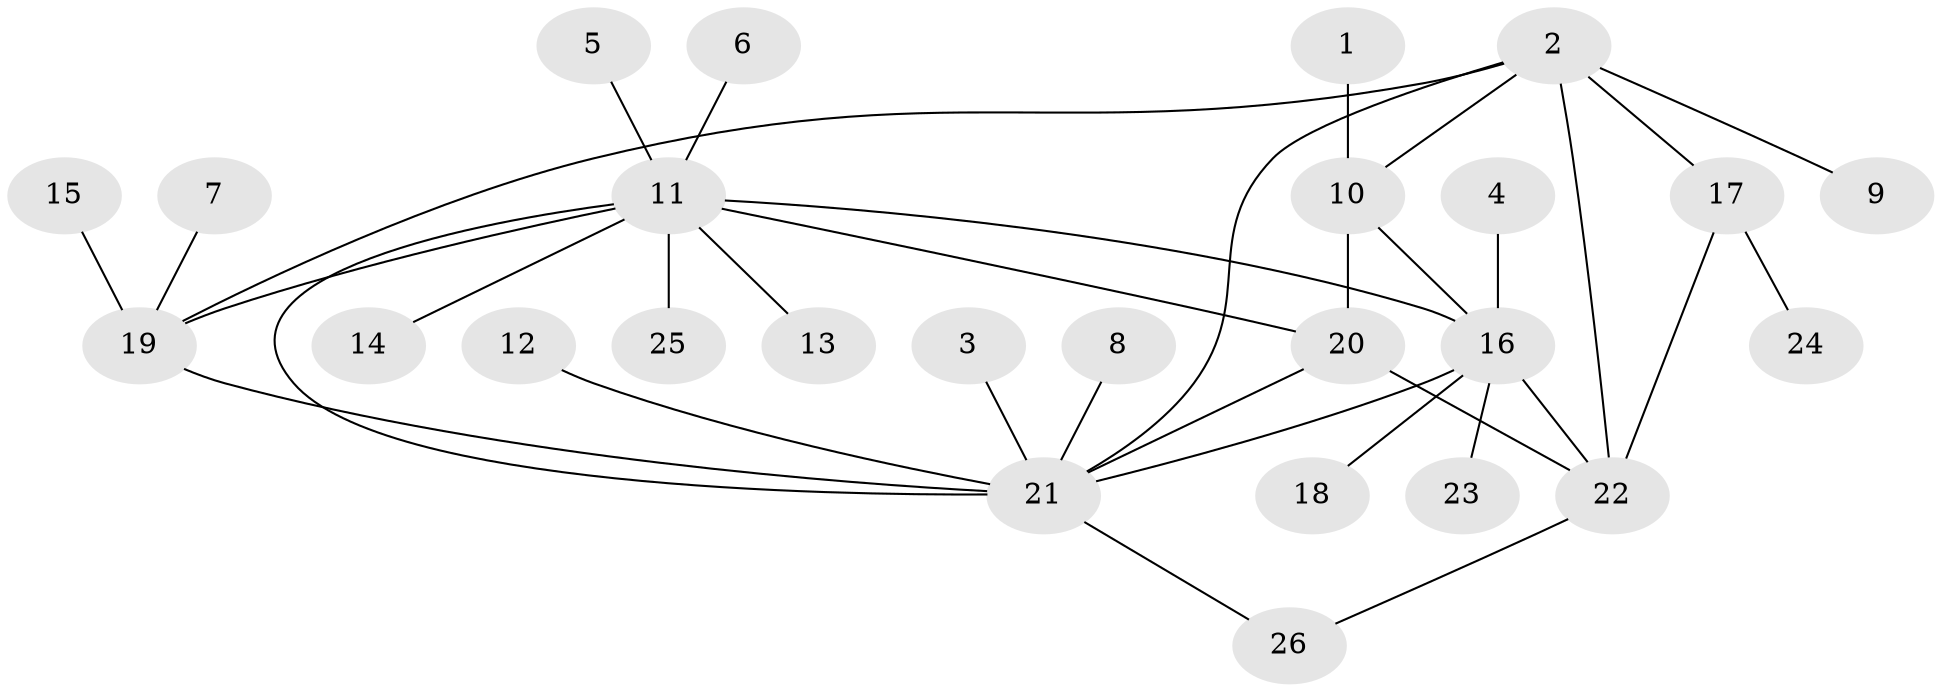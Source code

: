 // original degree distribution, {4: 0.0784313725490196, 7: 0.0392156862745098, 9: 0.0196078431372549, 8: 0.0196078431372549, 5: 0.0392156862745098, 6: 0.0196078431372549, 1: 0.47058823529411764, 2: 0.2549019607843137, 3: 0.058823529411764705}
// Generated by graph-tools (version 1.1) at 2025/26/03/09/25 03:26:49]
// undirected, 26 vertices, 35 edges
graph export_dot {
graph [start="1"]
  node [color=gray90,style=filled];
  1;
  2;
  3;
  4;
  5;
  6;
  7;
  8;
  9;
  10;
  11;
  12;
  13;
  14;
  15;
  16;
  17;
  18;
  19;
  20;
  21;
  22;
  23;
  24;
  25;
  26;
  1 -- 10 [weight=1.0];
  2 -- 9 [weight=1.0];
  2 -- 10 [weight=1.0];
  2 -- 17 [weight=1.0];
  2 -- 19 [weight=1.0];
  2 -- 21 [weight=1.0];
  2 -- 22 [weight=1.0];
  3 -- 21 [weight=1.0];
  4 -- 16 [weight=1.0];
  5 -- 11 [weight=1.0];
  6 -- 11 [weight=1.0];
  7 -- 19 [weight=1.0];
  8 -- 21 [weight=1.0];
  10 -- 16 [weight=1.0];
  10 -- 20 [weight=1.0];
  11 -- 13 [weight=1.0];
  11 -- 14 [weight=1.0];
  11 -- 16 [weight=1.0];
  11 -- 19 [weight=1.0];
  11 -- 20 [weight=1.0];
  11 -- 21 [weight=1.0];
  11 -- 25 [weight=1.0];
  12 -- 21 [weight=1.0];
  15 -- 19 [weight=1.0];
  16 -- 18 [weight=1.0];
  16 -- 21 [weight=1.0];
  16 -- 22 [weight=1.0];
  16 -- 23 [weight=1.0];
  17 -- 22 [weight=1.0];
  17 -- 24 [weight=1.0];
  19 -- 21 [weight=2.0];
  20 -- 21 [weight=1.0];
  20 -- 22 [weight=1.0];
  21 -- 26 [weight=1.0];
  22 -- 26 [weight=1.0];
}
